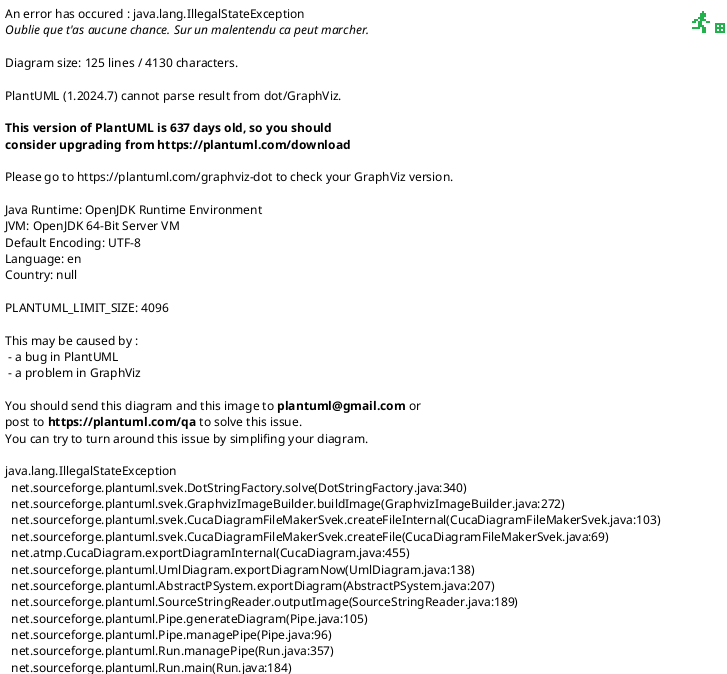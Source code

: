 @startuml DataNode

' Set a style similar to Enterprise Architect
skinparam ranksep 20
skinparam nodesep 20
skinparam component {
  BorderColor black
  BackgroundColor wheat|Tan
}
skinparam interface {
    BorderColor black
}
skinparam database {
    BackgroundColor wheat|Tan
}
skinparam interface {
    BorderColor black
    BackgroundColor wheat
}
skinparam ArrowColor black
' This setting alone completely compacts and tidies the diagram!!
skinparam linetype ortho

package "Data Access" as dataAccess {
    component "Data Node" as dataNode {
        component dataNodeProxy [
            Data Node Proxy
        ]
        interface "HTTP (file serving)" as dataNodeProxyIface
        dataNodeProxyIface -down- dataNodeProxy
        component "THREDDS Data Server" as thredds 

        database "File System" as fileSystem
        interface "POSIX" as posix
        fileSystem -up- posix

        interface "OPeNDAP" as openDAP 

        thredds -up- openDAP
        dataNodeProxy .down.> openDAP
        dataNodeProxy ..> posix
        thredds ..> posix

        component "Publisher" as publisher
        publisher .down.> posix
        
        dataNodeProxy -[hidden]- thredds
        publisher -[hidden]- nginxAccessCtrlFilter

        component "Nginx Access Control Filter\n" as nginxAccessCtrlFilter {
            component "Policy Enforcement Point" as pep
            component "OAuth Resource Filter" as oauthResourceFilter
            component "OpenID Connect Token Validator" as oidcTokValidator

            pep -[hidden]- oauthResourceFilter
            oauthResourceFilter -[hidden]- oidcTokValidator
        }
        interface "Authorisation Callout" as authzCallout
        nginxAccessCtrlFilter -up- authzCallout

        dataNodeProxy ..> authzCallout

        component "Authorisation Service" as authzService
        interface "Open Policy Agent web API" as opaAPI
        authzService -up- opaAPI

        pep .down.> opaAPI
    }

    component "Web Search UI\n" as webSearchUI {
        component "STAC Search Client" as stacSearchClnt
        component "OpenID Connect Relying Party" as oidcRP
        stacSearchClnt -[hidden]- oidcRP
    }
    oidcRP .down.> dataNodeProxyIface

    component "Central Super Index Node" as centralSuperIndexNode
    interface "STAC API" as stacAPI
    centralSuperIndexNode -down- stacAPI
    stacSearchClnt .up.> stacAPI
    publisher .up.> stacAPI

    centralSuperIndexNode -[hidden]- webSearchUI
    webSearchUI -[hidden]- dataNode
    oidcRP -[hidden]- dataNode

    component "3rd Party Commercial Identity Provider\n" {
        component "3rd Party Commercial OpenID Connect Provider" as commOidcProvider
        interface "OIDC Provider" as commOidcProviderIface
        commOidcProvider -- commOidcProviderIface
    }

    component "ESGF Site Identity Provider\n" {
        component "ESGF Site OpenID Connect Provider" as esgfOidcProvider
        interface "OIDC Provider" as esgfOidcProviderIface
        esgfOidcProvider -- esgfOidcProviderIface
    }

    component "Central Identity Provider Proxy\n" as centralIdPproxy {
        component "Central Proxy OpenID Connect Provider" as centralOidcProvider
        component "Central Proxy OpenID Connect Relying Party" as centralOidcRP
        component "User Attribute Registration Web App" as userAttrRegWebApp
        centralOidcRP -[hidden]- userAttrRegWebApp
        userAttrRegWebApp -[hidden]- centralOidcProvider

        interface "OIDC Provider" as centralOidcProviderIface
        centralOidcProvider -down- centralOidcProviderIface

        interface "\nOIDC\nProvider\ninternal\ninterface" as centralOidcProviderIntIface
        centralOidcProvider -right- centralOidcProviderIntIface

        userAttrRegWebApp .right.> centralOidcProviderIntIface

        interface "User Attribute Registration Web UI\t\t\t\t\t\t\t" as userAttrRegWebUI
        userAttrRegWebApp -left- userAttrRegWebUI
   }
    oidcRP .up.> centralOidcProviderIface
    oauthResourceFilter ..> centralOidcProviderIface : "OAuth token inspection"

    centralOidcRP .up.> esgfOidcProviderIface
    centralOidcRP .up.> commOidcProviderIface

    ' Vertical arrangement of main components - use hidden connections to 
    ' vertically stack
    centralIdPproxy -[hidden]- webSearchUI
    webSearchUI -[hidden]- dataNode
}

@enduml